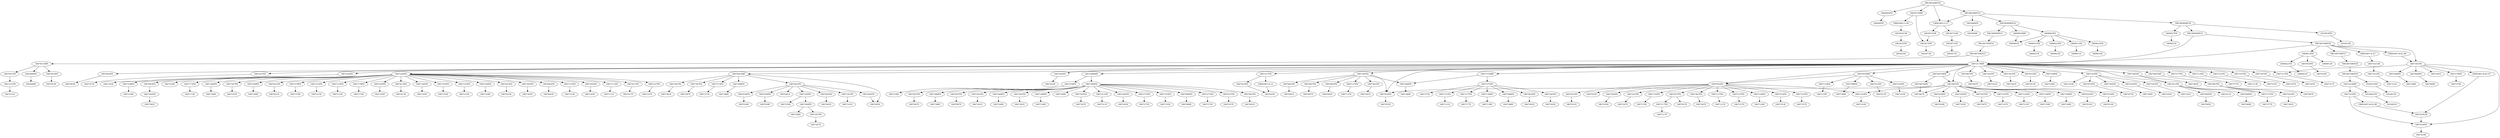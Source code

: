 digraph  {
SW1803SWP18;
"1804005PD";
"1804005E";
"GWR1803-5-27";
"1803073GW";
"1803073PD";
"1803073E";
"1803071GW";
"1803071PD";
"1803071E";
"1803073IMP";
"GWR1803-5-28";
"1803035GW";
"1803035PD";
"1803035E";
SW1803SWP19;
"1803069PD";
"1803069E";
SW1809SWP20;
"1809003IMP";
"1809003E";
"1809003PD";
"1809011PD";
"1809011E";
"1809033PD";
"1809033E";
"1809031PD";
"1809031E";
"1809023PD";
"1809023E";
SW1809SWP21;
SW1807SWP22;
SW1807SWP23;
"1807051IMP";
"1802099PD";
"1802099E";
"1807053PD";
"1807053E";
"1807051PD";
"1807231PD";
"1807231E";
"1807217IMP";
"1807035PD";
"1807035E";
"1807317PD";
"1807317E";
"1807067PD";
"1807067E";
"1807161PD";
"1807161E";
"1807387PD";
"1807361PD";
"1807361E";
"1807005PD";
"1807005E";
"1807137PD";
"1807137E";
"1807366PD";
"1807366E";
"1807001PD";
"1807001E";
"1807007PD";
"1807007E";
"1807341PD";
"1807341E";
"1807015PD";
"1807015E";
"1807109PD";
"1807109E";
"1807103PD";
"1807293PD";
"1807293E";
"1807191PD";
"1807191E";
"1807075PD";
"1807075E";
"1807395PD";
"1807395E";
"1807103E";
"1807285PD";
"1807411PD";
"1807095PD";
"1807095E";
"1807069PD";
"1807069E";
"1807277PD";
"1807277E";
"1807411E";
"1807285E";
"1807377PD";
"1807377E";
"1807113PD";
"1807113E";
"1807331PD";
"1807331E";
"1807197PD";
"1807197E";
"1807187PD";
"1807187E";
"1807003PD";
"1807003E";
"1807055PD";
"1807057PD";
"1807117PD";
"1807117E";
"1807057E";
"1807205PD";
"1807205E";
"1807247PD";
"1807247E";
"1807155PD";
"1807155E";
"1807367PD";
"1807367E";
"1807127PD";
"1807127E";
"1807237PD";
"1807237E";
"1807129PD";
"1807129E";
"1807253PD";
"1807253E";
"1807337PD";
"1807337E";
"1807143PD";
"1807143E";
"1807031PD";
"1807031E";
"1807055E";
"1807257PD";
"1807257E";
"1807087IMP";
"1807087PD";
"1807181PD";
"1807181E";
"1807087E";
"1807055IMP";
"1807119PD";
"1807119E";
"1807399PD";
"1807399E";
"1807013PD";
"1807013E";
"1807255PD";
"1807255E";
"1807163PD";
"1807163E";
"1807375IMP";
"1807375PD";
"1807265PD";
"1807265E";
"1807375E";
"1807121PD";
"1807121E";
"1807177PD";
"1807177E";
"1807139PD";
"1807139E";
"1807289PD";
"1807289E";
"1807403PD";
"1807403E";
"1807407GWR";
"1807407NPD";
"1807407E";
"1807407PD";
"1807195PD";
"1807195E";
"1807207PD";
"1807207E";
"1807147PD";
"1807147E";
"1807125PD";
"1807125E";
"1807159PD";
"1807159E";
"1807199PD";
"1807199E";
"1807032PD";
"1807032E";
"1807033PD";
"1807033E";
"1807029PD";
"1807029E";
"1807229PD";
"1807083PD";
"1807382PD";
"1807382E";
"1807173PD";
"1807173E";
"1807349PD";
"1807349E";
"1807347PD";
"1807347E";
"1807169PD";
"1807169E";
"1807021PD";
"1807021E";
"1807379PD";
"1807379E";
"1807215PD";
"1807215E";
"1807133PD";
"1807133E";
"1807179PD";
"1807179E";
"1807105PD";
"1807105E";
"1807413PD";
"1807413E";
"1807145PD";
"1807145E";
"1807355PD";
"1807355E";
"1807233PD";
"1807233E";
"1807329PD";
"1807329E";
"1807023PD";
"1807023E";
"1807305PD";
"1807305E";
"1807093PD";
"1807093E";
"1807153PD";
"1807153E";
"1807245PD";
"1807245E";
"1807111PD";
"1807111E";
"1807417PD";
"1807417E";
"1807227PD";
"1807227E";
"1807339PD";
"1807339E";
"1807229E";
"1807041IMP";
"1807045E";
"1807381PD";
"1807381E";
"1807397PD";
"1807397E";
"1807373PD";
"1807373E";
"1807398PD";
"1807398E";
"1807041PD";
"1807045PD";
"1807043PD";
"1807043E";
"1807141PD";
"1807141E";
"1807034PD";
"1807034E";
"1807250PD";
"1807269PD";
"1807267PD";
"1807267E";
"1807269E";
"1807250E";
"1807039PD";
"1807039E";
"1807041E";
"1807203PD";
"1807203E";
"1807309IMP";
"1807239PD";
"1807239E";
"1807309PD";
"1807311PD";
"1807311E";
"1807283PD";
"1807283E";
"1807275PD";
"1807275E";
"1807335PD";
"1807335E";
"1807099PD";
"1807099E";
"1807273PD";
"1807273E";
"1807037PD";
"1807037E";
"1807401PD";
"1807401E";
"1807047PD";
"1807047E";
"1807389PD";
"1807389E";
"1807097PD";
"1807097E";
"1807241PD";
"1807241E";
"1807249PD";
"1807249E";
"1807391PD";
"1807391E";
"1807149PD";
"1807149E";
"1807309E";
"1807307PD";
"1807307E";
"1807217PD";
"GWR1807-4-12";
"1807025E";
"1807025PD";
SW1809SWP24;
"1810019PD";
"1810019E";
"1809027PD";
"1809027E";
SW1809SWP25;
SW1807SWP26;
"1809013PD";
"1807019PD";
"1807019E";
"1809021PD";
"1809021E";
"1809013E";
"GWR1807-4-23";
"1807351GW";
"1807351PD";
"1807351E";
"1807301PD";
"1807279PD";
"1807279E";
"GWR1807-8-02.07";
"1807419GW";
"1807419PD";
"1807419E";
"1807299PD";
"1807299E";
"1807409PD";
"1807409E";
"1807301E";
"GWR1807-8-02.06";
SW1807SWP27;
SW1807SWP28;
SW1807SWP29;
"1807323IMP";
"1810001PD";
"1810001E";
"1807323PD";
"GWR1807-8-02.08";
"1810015PD";
"1810015E";
SW1803SWP18 -> "1804005PD"  [key=0];
SW1803SWP18 -> "GWR1803-5-27"  [key=0];
SW1803SWP18 -> "1803073IMP"  [key=0];
SW1803SWP18 -> SW1803SWP19  [key=0];
"1804005PD" -> "1804005E"  [key=0];
"GWR1803-5-27" -> "1803073GW"  [key=0];
"GWR1803-5-27" -> "1803071GW"  [key=0];
"1803073GW" -> "1803073PD"  [key=0];
"1803073PD" -> "1803073E"  [key=0];
"1803071GW" -> "1803071PD"  [key=0];
"1803071PD" -> "1803071E"  [key=0];
"1803073IMP" -> "GWR1803-5-28"  [key=0];
"1803073IMP" -> "1803073PD"  [key=0];
"GWR1803-5-28" -> "1803035GW"  [key=0];
"1803035GW" -> "1803035PD"  [key=0];
"1803035PD" -> "1803035E"  [key=0];
SW1803SWP19 -> "1803069PD"  [key=0];
SW1803SWP19 -> "GWR1803-5-27"  [key=0];
SW1803SWP19 -> SW1809SWP20  [key=0];
SW1803SWP19 -> SW1809SWP24  [key=0];
"1803069PD" -> "1803069E"  [key=0];
SW1809SWP20 -> "1809003IMP"  [key=0];
SW1809SWP20 -> "1809003PD"  [key=0];
SW1809SWP20 -> SW1809SWP21  [key=0];
"1809003IMP" -> "1809003E"  [key=0];
"1809003PD" -> "1809011PD"  [key=0];
"1809003PD" -> "1809033PD"  [key=0];
"1809003PD" -> "1809031PD"  [key=0];
"1809003PD" -> "1809003E"  [key=0];
"1809003PD" -> "1809023PD"  [key=0];
"1809011PD" -> "1809011E"  [key=0];
"1809033PD" -> "1809033E"  [key=0];
"1809031PD" -> "1809031E"  [key=0];
"1809023PD" -> "1809023E"  [key=0];
SW1809SWP21 -> SW1807SWP22  [key=0];
SW1807SWP22 -> SW1807SWP23  [key=0];
SW1807SWP23 -> "1807051IMP"  [key=0];
SW1807SWP23 -> "1807217IMP"  [key=0];
"1807051IMP" -> "1802099PD"  [key=0];
"1807051IMP" -> "1807053PD"  [key=0];
"1807051IMP" -> "1807051PD"  [key=0];
"1802099PD" -> "1802099E"  [key=0];
"1807053PD" -> "1807053E"  [key=0];
"1807051PD" -> "1807231PD"  [key=0];
"1807231PD" -> "1807231E"  [key=0];
"1807217IMP" -> "1807035PD"  [key=0];
"1807217IMP" -> "1807317PD"  [key=0];
"1807217IMP" -> "1807067PD"  [key=0];
"1807217IMP" -> "1807161PD"  [key=0];
"1807217IMP" -> "1807387PD"  [key=0];
"1807217IMP" -> "1807341PD"  [key=0];
"1807217IMP" -> "1807015PD"  [key=0];
"1807217IMP" -> "1807109PD"  [key=0];
"1807217IMP" -> "1807103PD"  [key=0];
"1807217IMP" -> "1807285PD"  [key=0];
"1807217IMP" -> "1807377PD"  [key=0];
"1807217IMP" -> "1807113PD"  [key=0];
"1807217IMP" -> "1807331PD"  [key=0];
"1807217IMP" -> "1807197PD"  [key=0];
"1807217IMP" -> "1807187PD"  [key=0];
"1807217IMP" -> "1807003PD"  [key=0];
"1807217IMP" -> "1807055PD"  [key=0];
"1807217IMP" -> "1807257PD"  [key=0];
"1807217IMP" -> "1807087IMP"  [key=0];
"1807217IMP" -> "1807055IMP"  [key=0];
"1807217IMP" -> "1807163PD"  [key=0];
"1807217IMP" -> "1807375IMP"  [key=0];
"1807217IMP" -> "1807407GWR"  [key=0];
"1807217IMP" -> "1807407PD"  [key=0];
"1807217IMP" -> "1807411PD"  [key=0];
"1807217IMP" -> "1807229PD"  [key=0];
"1807217IMP" -> "1807041IMP"  [key=0];
"1807217IMP" -> "1807203PD"  [key=0];
"1807217IMP" -> "1807309IMP"  [key=0];
"1807217IMP" -> "1807217PD"  [key=0];
"1807035PD" -> "1807035E"  [key=0];
"1807317PD" -> "1807317E"  [key=0];
"1807067PD" -> "1807067E"  [key=0];
"1807161PD" -> "1807161E"  [key=0];
"1807387PD" -> "1807361PD"  [key=0];
"1807387PD" -> "1807035PD"  [key=0];
"1807387PD" -> "1807005PD"  [key=0];
"1807387PD" -> "1807137PD"  [key=0];
"1807387PD" -> "1807366PD"  [key=0];
"1807387PD" -> "1807001PD"  [key=0];
"1807387PD" -> "1807007PD"  [key=0];
"1807361PD" -> "1807361E"  [key=0];
"1807005PD" -> "1807005E"  [key=0];
"1807137PD" -> "1807137E"  [key=0];
"1807366PD" -> "1807366E"  [key=0];
"1807001PD" -> "1807001E"  [key=0];
"1807007PD" -> "1807007E"  [key=0];
"1807341PD" -> "1807341E"  [key=0];
"1807015PD" -> "1807015E"  [key=0];
"1807109PD" -> "1807109E"  [key=0];
"1807103PD" -> "1807293PD"  [key=0];
"1807103PD" -> "1807191PD"  [key=0];
"1807103PD" -> "1807075PD"  [key=0];
"1807103PD" -> "1807395PD"  [key=0];
"1807103PD" -> "1807103E"  [key=0];
"1807293PD" -> "1807293E"  [key=0];
"1807191PD" -> "1807191E"  [key=0];
"1807075PD" -> "1807075E"  [key=0];
"1807395PD" -> "1807395E"  [key=0];
"1807285PD" -> "1807411PD"  [key=0];
"1807285PD" -> "1807285E"  [key=0];
"1807411PD" -> "1807095PD"  [key=0];
"1807411PD" -> "1807069PD"  [key=0];
"1807411PD" -> "1807277PD"  [key=0];
"1807411PD" -> "1807411E"  [key=0];
"1807095PD" -> "1807095E"  [key=0];
"1807069PD" -> "1807069E"  [key=0];
"1807277PD" -> "1807277E"  [key=0];
"1807377PD" -> "1807377E"  [key=0];
"1807113PD" -> "1807113E"  [key=0];
"1807331PD" -> "1807331E"  [key=0];
"1807197PD" -> "1807197E"  [key=0];
"1807187PD" -> "1807187E"  [key=0];
"1807003PD" -> "1807003E"  [key=0];
"1807055PD" -> "1807057PD"  [key=0];
"1807055PD" -> "1807205PD"  [key=0];
"1807055PD" -> "1807247PD"  [key=0];
"1807055PD" -> "1807155PD"  [key=0];
"1807055PD" -> "1807367PD"  [key=0];
"1807055PD" -> "1807127PD"  [key=0];
"1807055PD" -> "1807237PD"  [key=0];
"1807055PD" -> "1807129PD"  [key=0];
"1807055PD" -> "1807253PD"  [key=0];
"1807055PD" -> "1807337PD"  [key=0];
"1807055PD" -> "1807143PD"  [key=0];
"1807055PD" -> "1807031PD"  [key=0];
"1807055PD" -> "1807055E"  [key=0];
"1807057PD" -> "1807117PD"  [key=0];
"1807057PD" -> "1807057E"  [key=0];
"1807117PD" -> "1807117E"  [key=0];
"1807205PD" -> "1807205E"  [key=0];
"1807247PD" -> "1807247E"  [key=0];
"1807155PD" -> "1807155E"  [key=0];
"1807367PD" -> "1807367E"  [key=0];
"1807127PD" -> "1807127E"  [key=0];
"1807237PD" -> "1807237E"  [key=0];
"1807129PD" -> "1807129E"  [key=0];
"1807253PD" -> "1807253E"  [key=0];
"1807337PD" -> "1807337E"  [key=0];
"1807143PD" -> "1807143E"  [key=0];
"1807031PD" -> "1807031E"  [key=0];
"1807257PD" -> "1807257E"  [key=0];
"1807087IMP" -> "1807087PD"  [key=0];
"1807087PD" -> "1807181PD"  [key=0];
"1807087PD" -> "1807277PD"  [key=0];
"1807087PD" -> "1807087E"  [key=0];
"1807181PD" -> "1807181E"  [key=0];
"1807055IMP" -> "1807119PD"  [key=0];
"1807055IMP" -> "1807399PD"  [key=0];
"1807055IMP" -> "1807013PD"  [key=0];
"1807055IMP" -> "1807255PD"  [key=0];
"1807055IMP" -> "1807055PD"  [key=0];
"1807119PD" -> "1807119E"  [key=0];
"1807399PD" -> "1807399E"  [key=0];
"1807013PD" -> "1807013E"  [key=0];
"1807255PD" -> "1807255E"  [key=0];
"1807163PD" -> "1807163E"  [key=0];
"1807375IMP" -> "1807366PD"  [key=0];
"1807375IMP" -> "1807375PD"  [key=0];
"1807375PD" -> "1807265PD"  [key=0];
"1807375PD" -> "1807375E"  [key=0];
"1807375PD" -> "1807121PD"  [key=0];
"1807375PD" -> "1807177PD"  [key=0];
"1807375PD" -> "1807139PD"  [key=0];
"1807375PD" -> "1807289PD"  [key=0];
"1807375PD" -> "1807403PD"  [key=0];
"1807265PD" -> "1807265E"  [key=0];
"1807121PD" -> "1807121E"  [key=0];
"1807177PD" -> "1807177E"  [key=0];
"1807139PD" -> "1807139E"  [key=0];
"1807289PD" -> "1807289E"  [key=0];
"1807403PD" -> "1807403E"  [key=0];
"1807407GWR" -> "1807407NPD"  [key=0];
"1807407GWR" -> "1807407PD"  [key=0];
"1807407NPD" -> "1807407E"  [key=0];
"1807407PD" -> "1807035PD"  [key=0];
"1807407PD" -> "1807195PD"  [key=0];
"1807407PD" -> "1807407E"  [key=0];
"1807407PD" -> "1807207PD"  [key=0];
"1807407PD" -> "1807147PD"  [key=0];
"1807407PD" -> "1807125PD"  [key=0];
"1807407PD" -> "1807159PD"  [key=0];
"1807407PD" -> "1807199PD"  [key=0];
"1807407PD" -> "1807143PD"  [key=0];
"1807407PD" -> "1807032PD"  [key=0];
"1807407PD" -> "1807033PD"  [key=0];
"1807407PD" -> "1807029PD"  [key=0];
"1807195PD" -> "1807195E"  [key=0];
"1807207PD" -> "1807207E"  [key=0];
"1807147PD" -> "1807147E"  [key=0];
"1807125PD" -> "1807125E"  [key=0];
"1807159PD" -> "1807159E"  [key=0];
"1807199PD" -> "1807199E"  [key=0];
"1807032PD" -> "1807032E"  [key=0];
"1807033PD" -> "1807033E"  [key=0];
"1807029PD" -> "1807029E"  [key=0];
"1807229PD" -> "1807083PD"  [key=0];
"1807229PD" -> "1807173PD"  [key=0];
"1807229PD" -> "1807349PD"  [key=0];
"1807229PD" -> "1807347PD"  [key=0];
"1807229PD" -> "1807169PD"  [key=0];
"1807229PD" -> "1807021PD"  [key=0];
"1807229PD" -> "1807379PD"  [key=0];
"1807229PD" -> "1807215PD"  [key=0];
"1807229PD" -> "1807133PD"  [key=0];
"1807229PD" -> "1807179PD"  [key=0];
"1807229PD" -> "1807105PD"  [key=0];
"1807229PD" -> "1807413PD"  [key=0];
"1807229PD" -> "1807145PD"  [key=0];
"1807229PD" -> "1807355PD"  [key=0];
"1807229PD" -> "1807233PD"  [key=0];
"1807229PD" -> "1807329PD"  [key=0];
"1807229PD" -> "1807023PD"  [key=0];
"1807229PD" -> "1807305PD"  [key=0];
"1807229PD" -> "1807093PD"  [key=0];
"1807229PD" -> "1807153PD"  [key=0];
"1807229PD" -> "1807245PD"  [key=0];
"1807229PD" -> "1807111PD"  [key=0];
"1807229PD" -> "1807417PD"  [key=0];
"1807229PD" -> "1807227PD"  [key=0];
"1807229PD" -> "1807339PD"  [key=0];
"1807229PD" -> "1807229E"  [key=0];
"1807083PD" -> "1807382PD"  [key=0];
"1807382PD" -> "1807382E"  [key=0];
"1807173PD" -> "1807173E"  [key=0];
"1807349PD" -> "1807349E"  [key=0];
"1807347PD" -> "1807347E"  [key=0];
"1807169PD" -> "1807169E"  [key=0];
"1807021PD" -> "1807021E"  [key=0];
"1807379PD" -> "1807379E"  [key=0];
"1807215PD" -> "1807215E"  [key=0];
"1807133PD" -> "1807133E"  [key=0];
"1807179PD" -> "1807179E"  [key=0];
"1807105PD" -> "1807105E"  [key=0];
"1807413PD" -> "1807413E"  [key=0];
"1807145PD" -> "1807145E"  [key=0];
"1807355PD" -> "1807355E"  [key=0];
"1807233PD" -> "1807233E"  [key=0];
"1807329PD" -> "1807329E"  [key=0];
"1807023PD" -> "1807023E"  [key=0];
"1807305PD" -> "1807305E"  [key=0];
"1807093PD" -> "1807093E"  [key=0];
"1807153PD" -> "1807153E"  [key=0];
"1807245PD" -> "1807245E"  [key=0];
"1807111PD" -> "1807111E"  [key=0];
"1807417PD" -> "1807417E"  [key=0];
"1807227PD" -> "1807227E"  [key=0];
"1807339PD" -> "1807339E"  [key=0];
"1807041IMP" -> "1807045E"  [key=0];
"1807041IMP" -> "1807381PD"  [key=0];
"1807041IMP" -> "1807397PD"  [key=0];
"1807041IMP" -> "1807373PD"  [key=0];
"1807041IMP" -> "1807398PD"  [key=0];
"1807041IMP" -> "1807041PD"  [key=0];
"1807381PD" -> "1807381E"  [key=0];
"1807397PD" -> "1807397E"  [key=0];
"1807373PD" -> "1807373E"  [key=0];
"1807398PD" -> "1807398E"  [key=0];
"1807041PD" -> "1807045PD"  [key=0];
"1807041PD" -> "1807043PD"  [key=0];
"1807041PD" -> "1807141PD"  [key=0];
"1807041PD" -> "1807034PD"  [key=0];
"1807041PD" -> "1807250PD"  [key=0];
"1807041PD" -> "1807039PD"  [key=0];
"1807041PD" -> "1807041E"  [key=0];
"1807045PD" -> "1807045E"  [key=0];
"1807043PD" -> "1807043E"  [key=0];
"1807141PD" -> "1807141E"  [key=0];
"1807034PD" -> "1807034E"  [key=0];
"1807250PD" -> "1807269PD"  [key=0];
"1807250PD" -> "1807250E"  [key=0];
"1807269PD" -> "1807267PD"  [key=0];
"1807269PD" -> "1807269E"  [key=0];
"1807267PD" -> "1807267E"  [key=0];
"1807039PD" -> "1807039E"  [key=0];
"1807203PD" -> "1807203E"  [key=0];
"1807309IMP" -> "1807239PD"  [key=0];
"1807309IMP" -> "1807309PD"  [key=0];
"1807239PD" -> "1807239E"  [key=0];
"1807309PD" -> "1807311PD"  [key=0];
"1807309PD" -> "1807283PD"  [key=0];
"1807309PD" -> "1807275PD"  [key=0];
"1807309PD" -> "1807335PD"  [key=0];
"1807309PD" -> "1807099PD"  [key=0];
"1807309PD" -> "1807273PD"  [key=0];
"1807309PD" -> "1807037PD"  [key=0];
"1807309PD" -> "1807401PD"  [key=0];
"1807309PD" -> "1807047PD"  [key=0];
"1807309PD" -> "1807389PD"  [key=0];
"1807309PD" -> "1807097PD"  [key=0];
"1807309PD" -> "1807241PD"  [key=0];
"1807309PD" -> "1807249PD"  [key=0];
"1807309PD" -> "1807391PD"  [key=0];
"1807309PD" -> "1807149PD"  [key=0];
"1807309PD" -> "1807309E"  [key=0];
"1807309PD" -> "1807307PD"  [key=0];
"1807311PD" -> "1807311E"  [key=0];
"1807283PD" -> "1807283E"  [key=0];
"1807275PD" -> "1807275E"  [key=0];
"1807335PD" -> "1807335E"  [key=0];
"1807099PD" -> "1807099E"  [key=0];
"1807273PD" -> "1807273E"  [key=0];
"1807037PD" -> "1807037E"  [key=0];
"1807401PD" -> "1807401E"  [key=0];
"1807047PD" -> "1807047E"  [key=0];
"1807389PD" -> "1807389E"  [key=0];
"1807097PD" -> "1807097E"  [key=0];
"1807241PD" -> "1807241E"  [key=0];
"1807249PD" -> "1807249E"  [key=0];
"1807391PD" -> "1807391E"  [key=0];
"1807149PD" -> "1807149E"  [key=0];
"1807307PD" -> "1807307E"  [key=0];
"1807217PD" -> "GWR1807-4-12"  [key=0];
"1807217PD" -> "1807025PD"  [key=0];
"GWR1807-4-12" -> "1807025E"  [key=0];
"1807025PD" -> "1807025E"  [key=0];
SW1809SWP24 -> "1810019PD"  [key=0];
SW1809SWP24 -> "1809027PD"  [key=0];
SW1809SWP24 -> SW1809SWP25  [key=0];
"1810019PD" -> "1810019E"  [key=0];
"1809027PD" -> "1809027E"  [key=0];
SW1809SWP25 -> "1807217IMP"  [key=0];
SW1809SWP25 -> SW1807SWP26  [key=0];
SW1807SWP26 -> "1809013PD"  [key=0];
SW1807SWP26 -> "GWR1807-4-23"  [key=0];
SW1807SWP26 -> "1807301PD"  [key=0];
SW1807SWP26 -> "GWR1807-8-02.06"  [key=0];
SW1807SWP26 -> SW1807SWP27  [key=0];
SW1807SWP26 -> "1807217IMP"  [key=0];
"1809013PD" -> "1807019PD"  [key=0];
"1809013PD" -> "1809021PD"  [key=0];
"1809013PD" -> "1809013E"  [key=0];
"1807019PD" -> "1807019E"  [key=0];
"1809021PD" -> "1809021E"  [key=0];
"GWR1807-4-23" -> "1807351GW"  [key=0];
"1807351GW" -> "1807351PD"  [key=0];
"1807351PD" -> "1807351E"  [key=0];
"1807301PD" -> "1807317PD"  [key=0];
"1807301PD" -> "1807279PD"  [key=0];
"1807301PD" -> "GWR1807-8-02.07"  [key=0];
"1807301PD" -> "1807299PD"  [key=0];
"1807301PD" -> "1807419PD"  [key=0];
"1807301PD" -> "1807409PD"  [key=0];
"1807301PD" -> "1807301E"  [key=0];
"1807279PD" -> "1807279E"  [key=0];
"GWR1807-8-02.07" -> "1807419GW"  [key=0];
"1807419GW" -> "1807419PD"  [key=0];
"1807419PD" -> "1807419E"  [key=0];
"1807299PD" -> "1807299E"  [key=0];
"1807409PD" -> "1807409E"  [key=0];
"GWR1807-8-02.06" -> "1807301PD"  [key=0];
SW1807SWP27 -> SW1807SWP28  [key=0];
SW1807SWP28 -> SW1807SWP29  [key=0];
SW1807SWP29 -> "1807323IMP"  [key=0];
SW1807SWP29 -> "1810015PD"  [key=0];
"1807323IMP" -> "1810001PD"  [key=0];
"1807323IMP" -> "1807323PD"  [key=0];
"1810001PD" -> "1810001E"  [key=0];
"1807323PD" -> "GWR1807-8-02.08"  [key=0];
"1807323PD" -> "1807419PD"  [key=0];
"GWR1807-8-02.08" -> "1807419GW"  [key=0];
"1810015PD" -> "1810015E"  [key=0];
}
